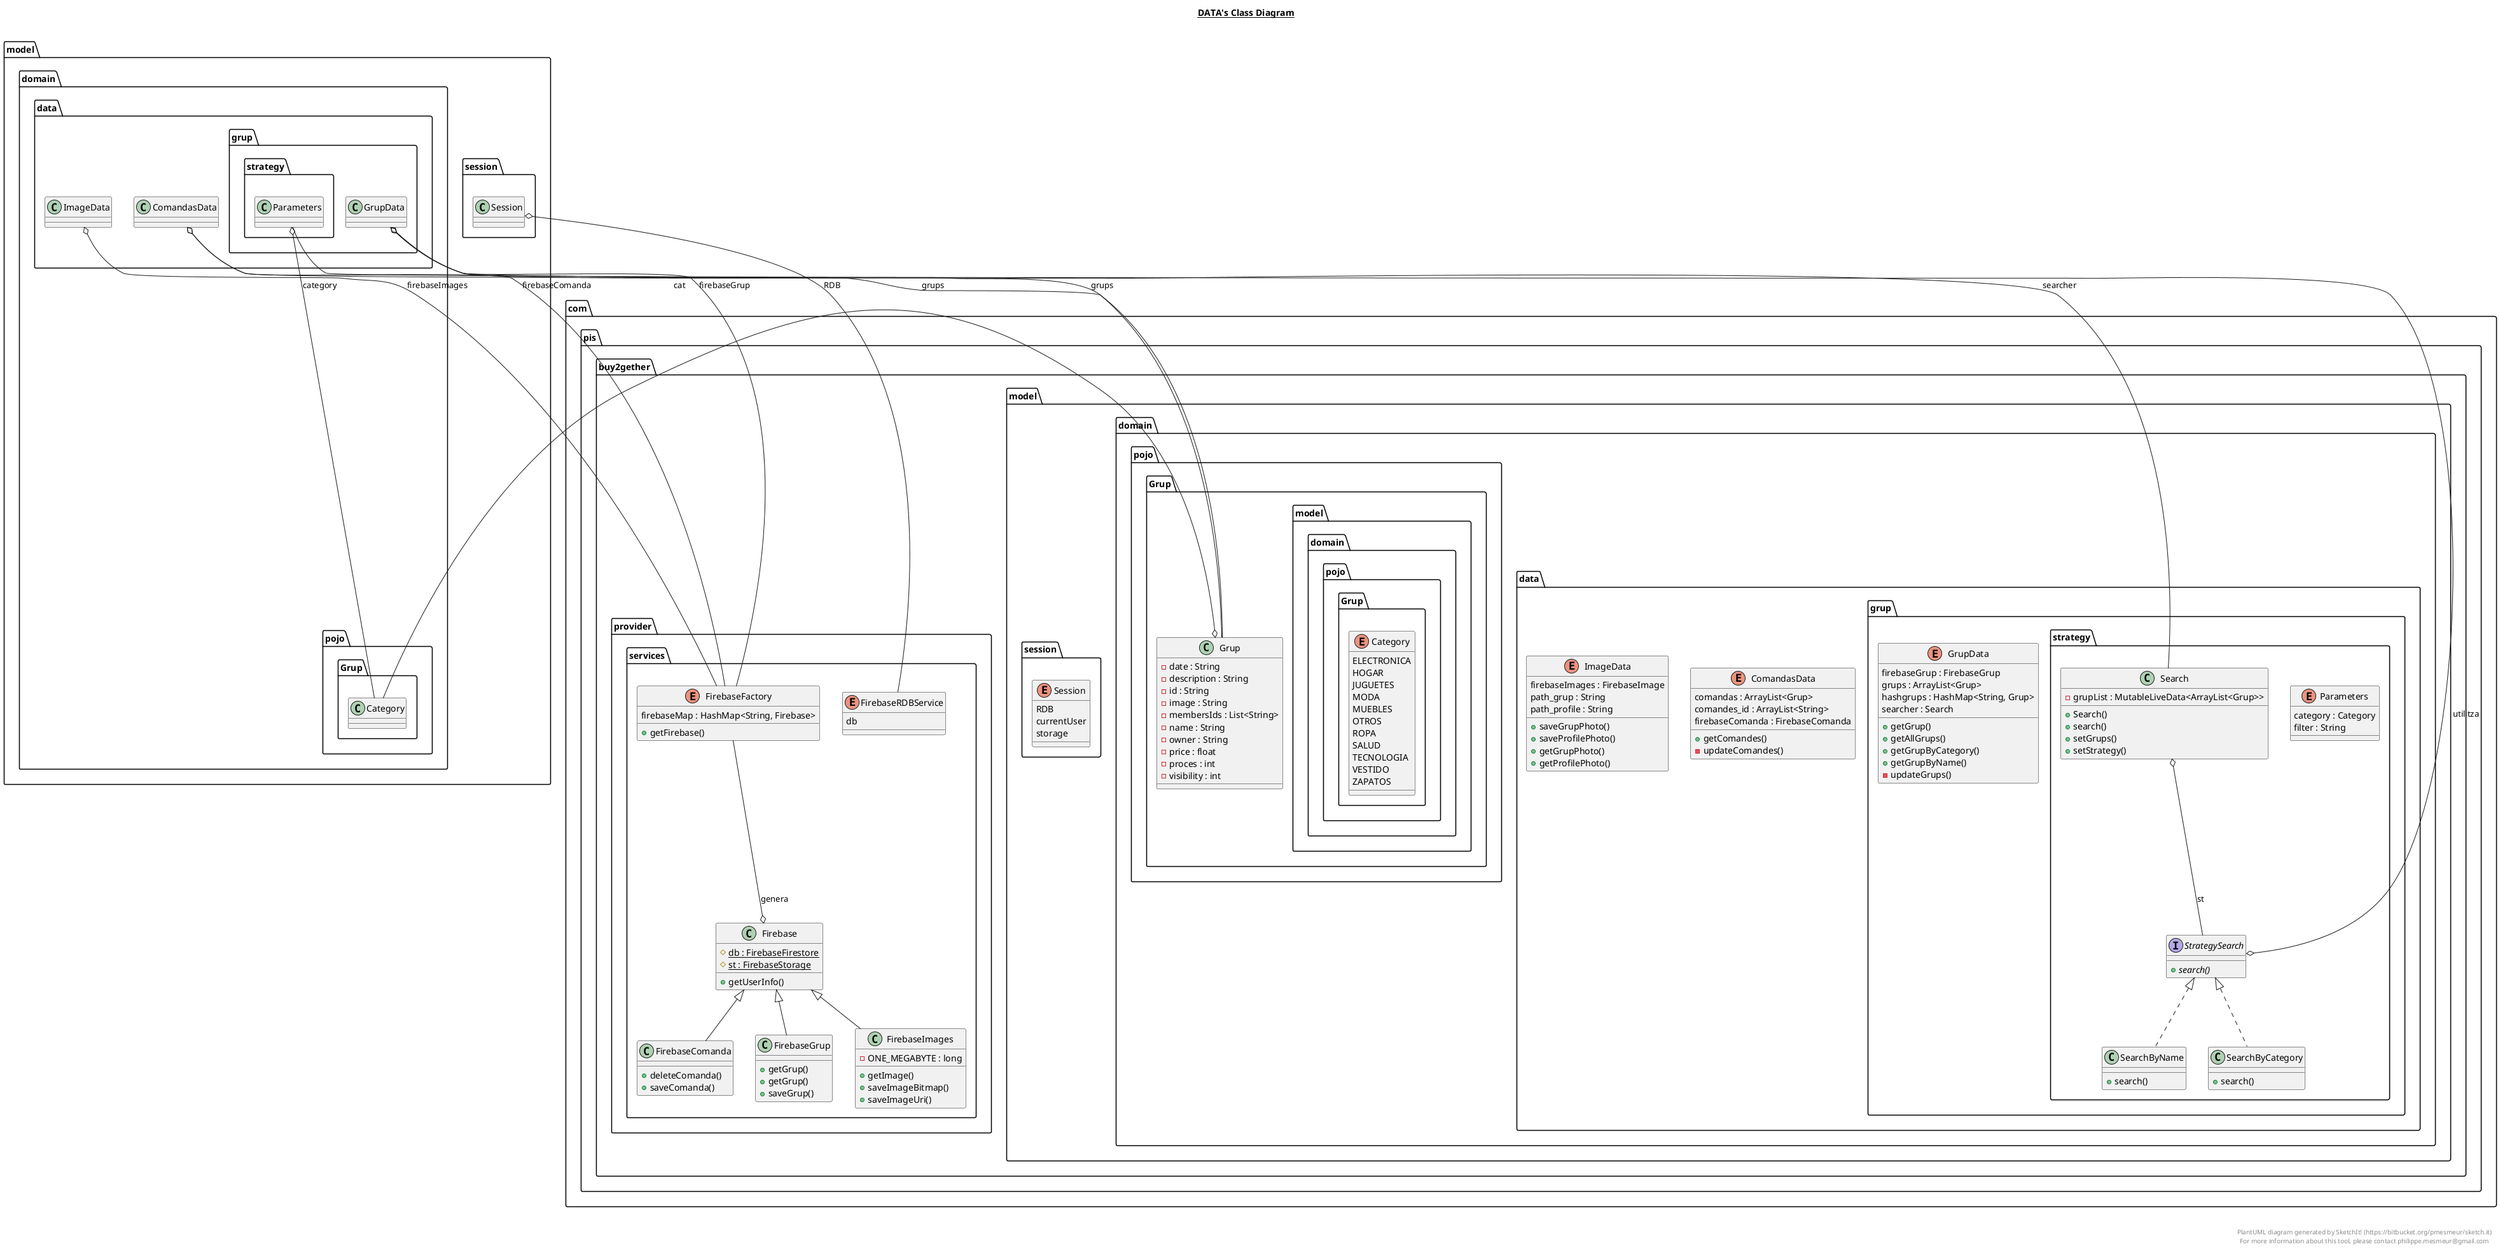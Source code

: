 @startuml

title __DATA's Class Diagram__\n

  namespace com.pis.buy2gether {
    namespace model.domain.data {
      enum ComandasData {
        comandas : ArrayList<Grup>
        comandes_id : ArrayList<String>
        firebaseComanda : FirebaseComanda

        + getComandes()
        - updateComandes()
      }
    }
  }
  

  namespace com.pis.buy2gether {
    namespace model.domain.data {
      enum ImageData {
        firebaseImages : FirebaseImage
        path_grup : String
        path_profile : String

        + saveGrupPhoto()
        + saveProfilePhoto()
        + getGrupPhoto()
        + getProfilePhoto()
      }
    }
  }

  namespace com.pis.buy2gether {
      namespace provider {
        namespace services {
          class com.pis.buy2gether.provider.services.Firebase {
              {static} # db : FirebaseFirestore
              {static} # st : FirebaseStorage
              + getUserInfo()
          }
        }
      }
    }


    namespace com.pis.buy2gether {
      namespace provider {
        namespace services {
          class com.pis.buy2gether.provider.services.FirebaseComanda {
              + deleteComanda()
              + saveComanda()
          }
        }
      }
    }


    namespace com.pis.buy2gether {
      namespace provider {
        namespace services {
          enum FirebaseFactory {
            firebaseMap : HashMap<String, Firebase>

            + getFirebase()
          }
        }
      }
    }


    namespace com.pis.buy2gether {
      namespace provider {
        namespace services {
          class com.pis.buy2gether.provider.services.FirebaseGrup {
              + getGrup()
              + getGrup()
              + saveGrup()
          }
        }
      }
    }


    namespace com.pis.buy2gether {
      namespace provider {
        namespace services {
          class com.pis.buy2gether.provider.services.FirebaseImages {
              - ONE_MEGABYTE : long
              + getImage()
              + saveImageBitmap()
              + saveImageUri()
          }
        }
      }
    }


    namespace com.pis.buy2gether {
      namespace provider {
        namespace services {
          enum FirebaseRDBService {
            db
          }
        }
      }
    }



      namespace com.pis.buy2gether {
        namespace model.domain.data {
          namespace grup {
            enum GrupData {
              firebaseGrup : FirebaseGrup
              grups : ArrayList<Grup>
              hashgrups : HashMap<String, Grup>
              searcher : Search

              + getGrup()
              + getAllGrups()
              + getGrupByCategory()
              + getGrupByName()
              - updateGrups()
            }
          }
        }
      }

      namespace com.pis.buy2gether {
          namespace model.domain.data {
            namespace grup {
              namespace strategy {
                enum Parameters {
                  category : Category
                  filter : String
                }
              }
            }
          }
        }


        namespace com.pis.buy2gether {
          namespace model.domain.data {
            namespace grup {
              namespace strategy {
                class com.pis.buy2gether.model.domain.data.grup.strategy.Search {
                    - grupList : MutableLiveData<ArrayList<Grup>>
                    + Search()
                    + search()
                    + setGrups()
                    + setStrategy()
                }
              }
            }
          }
        }


        namespace com.pis.buy2gether {
          namespace model.domain.data {
            namespace grup {
              namespace strategy {
                class com.pis.buy2gether.model.domain.data.grup.strategy.SearchByCategory {
                    + search()
                }
              }
            }
          }
        }


        namespace com.pis.buy2gether {
          namespace model.domain.data {
            namespace grup {
              namespace strategy {
                class com.pis.buy2gether.model.domain.data.grup.strategy.SearchByName {
                    + search()
                }
              }
            }
          }
        }


        namespace com.pis.buy2gether {
          namespace model.domain.data {
            namespace grup {
              namespace strategy {
                interface com.pis.buy2gether.model.domain.data.grup.strategy.StrategySearch {
                    {abstract} + search()
                }
              }
            }
          }
        }

           namespace com.pis.buy2gether {
              namespace model.domain.pojo {
                namespace Grup {
                  enum model.domain.pojo.Grup.Category {
                    ELECTRONICA
                    HOGAR
                    JUGUETES
                    MODA
                    MUEBLES
                    OTROS
                    ROPA
                    SALUD
                    TECNOLOGIA
                    VESTIDO
                    ZAPATOS
                  }
                }
              }
            }


            namespace com.pis.buy2gether {
              namespace model.domain.pojo {
                namespace Grup {
                  class com.pis.buy2gether.model.domain.pojo.Grup.Grup {
                      - date : String
                      - description : String
                      - id : String
                      - image : String
                      - membersIds : List<String>
                      - name : String
                      - owner : String
                      - price : float
                      - proces : int
                      - visibility : int
                  }
                }
              }
            }

            namespace com.pis.buy2gether {
                namespace model.session {
                  enum Session {
                    RDB
                    currentUser
                    storage
                  }
                }
              }



              model.session.Session o-- com.pis.buy2gether.provider.services.FirebaseRDBService : RDB

            com.pis.buy2gether.model.domain.pojo.Grup.Grup o-- model.domain.pojo.Grup.Category : cat

        model.domain.data.grup.strategy.Parameters o-- model.domain.pojo.Grup.Category : category
        com.pis.buy2gether.model.domain.data.grup.strategy.Search o-- com.pis.buy2gether.model.domain.data.grup.strategy.StrategySearch : st
        com.pis.buy2gether.model.domain.data.grup.strategy.SearchByCategory .up.|> com.pis.buy2gether.model.domain.data.grup.strategy.StrategySearch
        com.pis.buy2gether.model.domain.data.grup.strategy.SearchByName .up.|> com.pis.buy2gether.model.domain.data.grup.strategy.StrategySearch
        com.pis.buy2gether.model.domain.data.grup.strategy.StrategySearch o-- model.domain.data.grup.strategy.Parameters : utilitza



      model.domain.data.grup.GrupData o-- com.pis.buy2gether.provider.services.FirebaseFactory : firebaseGrup
      model.domain.data.grup.GrupData o-- com.pis.buy2gether.model.domain.data.grup.strategy.Search : searcher

     com.pis.buy2gether.provider.services.FirebaseFactory --o com.pis.buy2gether.provider.services.Firebase: genera

    com.pis.buy2gether.provider.services.FirebaseComanda -up-|> com.pis.buy2gether.provider.services.Firebase
    com.pis.buy2gether.provider.services.FirebaseGrup -up-|> com.pis.buy2gether.provider.services.Firebase
    com.pis.buy2gether.provider.services.FirebaseImages -up-|> com.pis.buy2gether.provider.services.Firebase

  com.pis.buy2gether.model.domain.pojo.Grup.Grup --o  model.domain.data.grup.GrupData: grups
    com.pis.buy2gether.model.domain.pojo.Grup.Grup --o  model.domain.data.ComandasData: grups
  model.domain.data.ComandasData o-- com.pis.buy2gether.provider.services.FirebaseFactory : firebaseComanda
  model.domain.data.ImageData o-- com.pis.buy2gether.provider.services.FirebaseFactory : firebaseImages


right footer


PlantUML diagram generated by SketchIt! (https://bitbucket.org/pmesmeur/sketch.it)
For more information about this tool, please contact philippe.mesmeur@gmail.com
endfooter

@enduml
